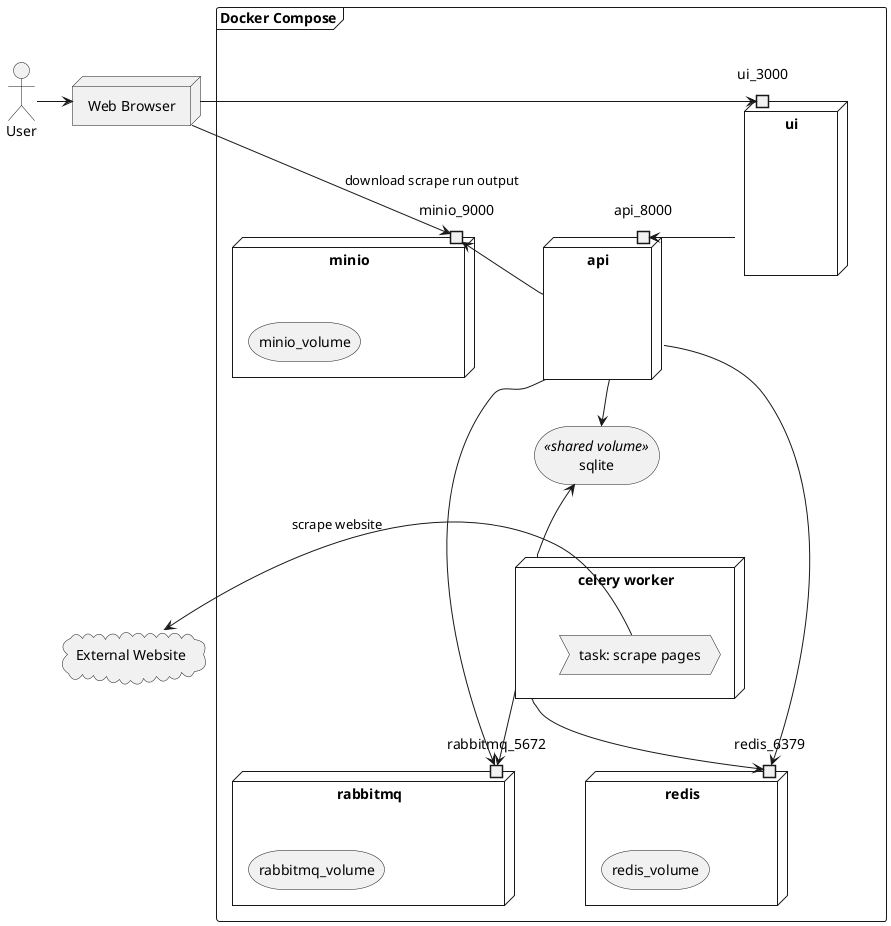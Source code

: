 @startuml
allowmixing

actor "User" as user
node "Web Browser" as browser {
}

frame "Docker Compose" {
    node "ui" as ui {
        portin ui_3000
    }
    node "api" as api {
        portin api_8000
    }
    storage "sqlite" <<shared volume>> as sqlite {
    }
    node "rabbitmq" as rabbitmq {
        portin rabbitmq_5672
        storage "rabbitmq_volume"
    }
    node "redis" as redis {
        portin redis_6379
        storage "redis_volume"
    }
    node "celery worker" as celery_worker{
        process "task: scrape pages" as t1
    }
    node "minio" as minio {
        portin minio_9000
        storage "minio_volume"
    }
}

cloud "External Website" as e1

user -right-> browser
browser -right-> ui_3000
ui -right-> api_8000
api --> rabbitmq_5672
api --> redis_6379
celery_worker --> rabbitmq_5672
celery_worker --> redis_6379
api --> sqlite
celery_worker -up-> sqlite
t1 -left-> e1 : scrape website
api -up-> minio_9000
browser --> minio_9000 : download scrape run output
@enduml